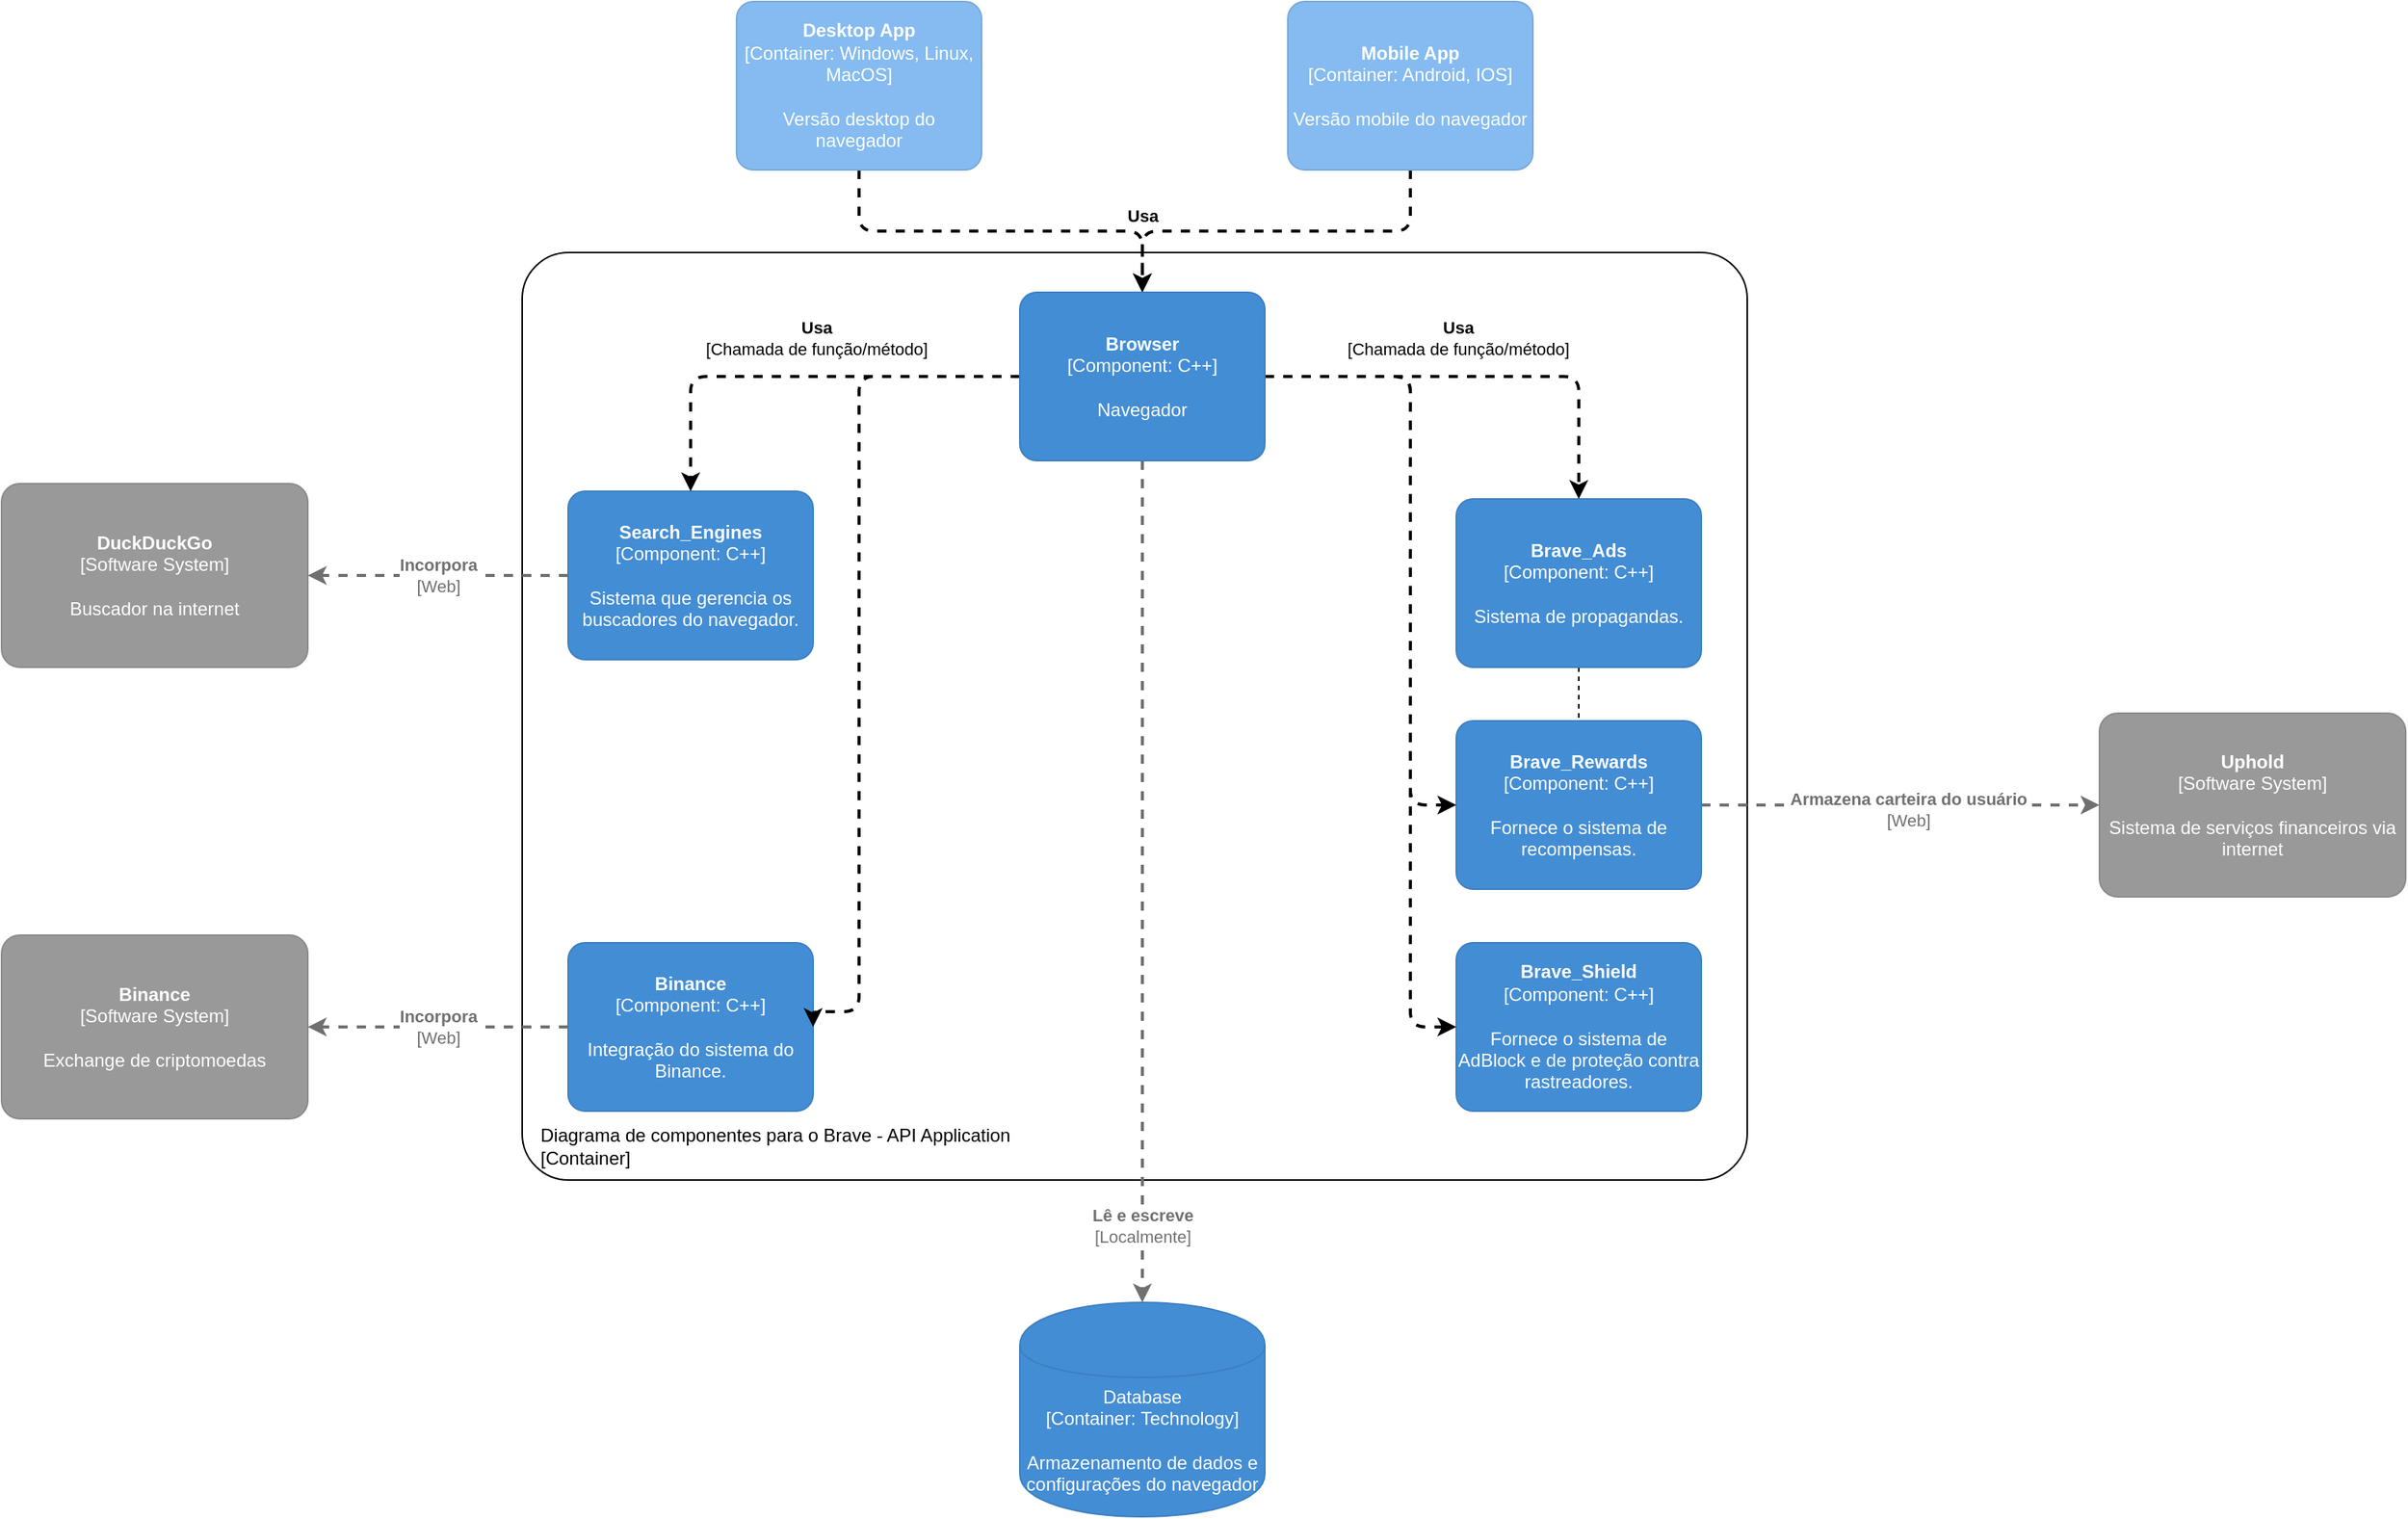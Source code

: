 <mxfile version="13.7.9" type="device"><diagram id="0435MeG3WskW4JsQaZyl" name="Page-1"><mxGraphModel dx="1431" dy="1306" grid="1" gridSize="10" guides="1" tooltips="1" connect="1" arrows="1" fold="1" page="1" pageScale="1" pageWidth="1169" pageHeight="827" math="0" shadow="0"><root><mxCell id="0"/><mxCell id="1" parent="0"/><object placeholders="1" c4Name="Diagrama de componentes para o Brave - API Application" c4Type="ExecutionEnvironment" c4Application="Container" label="&lt;div style=&quot;text-align: left&quot;&gt;%c4Name%&lt;/div&gt;&lt;div style=&quot;text-align: left&quot;&gt;[%c4Application%]&lt;/div&gt;" id="jqznbxmOP5o7GNvLgFG9-1"><mxCell style="rounded=1;whiteSpace=wrap;html=1;labelBackgroundColor=none;fillColor=#ffffff;fontColor=#000000;align=left;arcSize=5;strokeColor=#000000;verticalAlign=bottom;metaEdit=1;metaData={&quot;c4Type&quot;:{&quot;editable&quot;:false}};points=[[0.25,0,0],[0.5,0,0],[0.75,0,0],[1,0.25,0],[1,0.5,0],[1,0.75,0],[0.75,1,0],[0.5,1,0],[0.25,1,0],[0,0.75,0],[0,0.5,0],[0,0.25,0]];spacingLeft=10;spacingBottom=5;" parent="1" vertex="1"><mxGeometry x="180" y="134" width="800" height="606" as="geometry"/></mxCell></object><mxCell id="jqznbxmOP5o7GNvLgFG9-43" style="edgeStyle=orthogonalEdgeStyle;rounded=1;jumpStyle=none;orthogonalLoop=1;jettySize=auto;html=1;exitX=0.5;exitY=1;exitDx=0;exitDy=0;exitPerimeter=0;entryX=0.5;entryY=0;entryDx=0;entryDy=0;entryPerimeter=0;shadow=0;dashed=1;endArrow=classic;endFill=1;strokeWidth=2;" parent="1" source="jqznbxmOP5o7GNvLgFG9-2" target="jqznbxmOP5o7GNvLgFG9-23" edge="1"><mxGeometry relative="1" as="geometry"/></mxCell><mxCell id="jqznbxmOP5o7GNvLgFG9-45" value="&lt;b&gt;Usa&lt;/b&gt;" style="edgeLabel;html=1;align=center;verticalAlign=middle;resizable=0;points=[];" parent="jqznbxmOP5o7GNvLgFG9-43" vertex="1" connectable="0"><mxGeometry x="0.431" y="-2" relative="1" as="geometry"><mxPoint x="35.53" y="-11.94" as="offset"/></mxGeometry></mxCell><object placeholders="1" c4Name="Desktop App" c4Type="Container" c4Technology="Windows, Linux, MacOS" c4Description="Versão desktop do navegador" label="&lt;b&gt;%c4Name%&lt;/b&gt;&lt;div&gt;[%c4Type%: %c4Technology%]&lt;/div&gt;&lt;br&gt;&lt;div&gt;%c4Description%&lt;/div&gt;" id="jqznbxmOP5o7GNvLgFG9-2"><mxCell style="rounded=1;whiteSpace=wrap;html=1;labelBackgroundColor=none;fillColor=#85BBF0;fontColor=#ffffff;align=center;arcSize=10;strokeColor=#78A8D8;metaEdit=1;metaData={&quot;c4Type&quot;:{&quot;editable&quot;:false}};points=[[0.25,0,0],[0.5,0,0],[0.75,0,0],[1,0.25,0],[1,0.5,0],[1,0.75,0],[0.75,1,0],[0.5,1,0],[0.25,1,0],[0,0.75,0],[0,0.5,0],[0,0.25,0]];" parent="1" vertex="1"><mxGeometry x="320" y="-30" width="160" height="110.0" as="geometry"/></mxCell></object><mxCell id="jqznbxmOP5o7GNvLgFG9-44" style="edgeStyle=orthogonalEdgeStyle;rounded=1;jumpStyle=none;orthogonalLoop=1;jettySize=auto;html=1;exitX=0.5;exitY=1;exitDx=0;exitDy=0;exitPerimeter=0;shadow=0;dashed=1;endArrow=classic;endFill=1;strokeWidth=2;" parent="1" source="jqznbxmOP5o7GNvLgFG9-3" target="jqznbxmOP5o7GNvLgFG9-23" edge="1"><mxGeometry relative="1" as="geometry"/></mxCell><object placeholders="1" c4Name="Mobile App" c4Type="Container" c4Technology="Android, IOS" c4Description="Versão mobile do navegador" label="&lt;b&gt;%c4Name%&lt;/b&gt;&lt;div&gt;[%c4Type%: %c4Technology%]&lt;/div&gt;&lt;br&gt;&lt;div&gt;%c4Description%&lt;/div&gt;" id="jqznbxmOP5o7GNvLgFG9-3"><mxCell style="rounded=1;whiteSpace=wrap;html=1;labelBackgroundColor=none;fillColor=#85BBF0;fontColor=#ffffff;align=center;arcSize=10;strokeColor=#78A8D8;metaEdit=1;metaData={&quot;c4Type&quot;:{&quot;editable&quot;:false}};points=[[0.25,0,0],[0.5,0,0],[0.75,0,0],[1,0.25,0],[1,0.5,0],[1,0.75,0],[0.75,1,0],[0.5,1,0],[0.25,1,0],[0,0.75,0],[0,0.5,0],[0,0.25,0]];" parent="1" vertex="1"><mxGeometry x="680" y="-30" width="160" height="110.0" as="geometry"/></mxCell></object><object placeholders="1" c4Type="Database" c4Technology="Technology" c4Description="Armazenamento de dados e configurações do navegador" label="%c4Type%&lt;div&gt;[Container:&amp;nbsp;%c4Technology%]&lt;/div&gt;&lt;br&gt;&lt;div&gt;%c4Description%&lt;/div&gt;" id="jqznbxmOP5o7GNvLgFG9-4"><mxCell style="shape=cylinder;whiteSpace=wrap;html=1;boundedLbl=1;rounded=0;labelBackgroundColor=none;fillColor=#438DD5;fontSize=12;fontColor=#ffffff;align=center;strokeColor=#3C7FC0;metaEdit=1;points=[[0.5,0,0],[1,0.25,0],[1,0.5,0],[1,0.75,0],[0.5,1,0],[0,0.75,0],[0,0.5,0],[0,0.25,0]];metaData={&quot;c4Type&quot;:{&quot;editable&quot;:false}};" parent="1" vertex="1"><mxGeometry x="505" y="820" width="160" height="140" as="geometry"/></mxCell></object><object placeholders="1" c4Name="Uphold" c4Type="Software System" c4Description="Sistema de serviços financeiros via internet" label="&lt;b&gt;%c4Name%&lt;/b&gt;&lt;div&gt;[%c4Type%]&lt;/div&gt;&lt;br&gt;&lt;div&gt;%c4Description%&lt;/div&gt;" id="jqznbxmOP5o7GNvLgFG9-5"><mxCell style="rounded=1;whiteSpace=wrap;html=1;labelBackgroundColor=none;fillColor=#999999;fontColor=#ffffff;align=center;arcSize=10;strokeColor=#8A8A8A;metaEdit=1;metaData={&quot;c4Type&quot;:{&quot;editable&quot;:false}};points=[[0.25,0,0],[0.5,0,0],[0.75,0,0],[1,0.25,0],[1,0.5,0],[1,0.75,0],[0.75,1,0],[0.5,1,0],[0.25,1,0],[0,0.75,0],[0,0.5,0],[0,0.25,0]];" parent="1" vertex="1"><mxGeometry x="1210" y="435" width="200" height="120" as="geometry"/></mxCell></object><object placeholders="1" c4Type="Relationship" c4Technology="Web" c4Description="Armazena carteira do usuário" label="&lt;div style=&quot;text-align: left&quot;&gt;&lt;div style=&quot;text-align: center&quot;&gt;&lt;b&gt;%c4Description%&lt;/b&gt;&lt;/div&gt;&lt;div style=&quot;text-align: center&quot;&gt;[%c4Technology%]&lt;/div&gt;&lt;/div&gt;" id="jqznbxmOP5o7GNvLgFG9-6"><mxCell style="edgeStyle=none;rounded=0;html=1;jettySize=auto;orthogonalLoop=1;strokeColor=#707070;strokeWidth=2;fontColor=#707070;jumpStyle=none;dashed=1;metaEdit=1;metaData={&quot;c4Type&quot;:{&quot;editable&quot;:false}};entryX=0;entryY=0.5;entryDx=0;entryDy=0;entryPerimeter=0;exitX=1;exitY=0.5;exitDx=0;exitDy=0;exitPerimeter=0;" parent="1" source="jqznbxmOP5o7GNvLgFG9-16" target="jqznbxmOP5o7GNvLgFG9-5" edge="1"><mxGeometry x="0.033" y="-3" width="160" relative="1" as="geometry"><mxPoint x="1000" y="530" as="sourcePoint"/><mxPoint x="920.0" y="738.037" as="targetPoint"/><mxPoint as="offset"/></mxGeometry></mxCell></object><object placeholders="1" c4Name="Binance" c4Type="Software System" c4Description="Exchange de criptomoedas" label="&lt;b&gt;%c4Name%&lt;/b&gt;&lt;div&gt;[%c4Type%]&lt;/div&gt;&lt;br&gt;&lt;div&gt;%c4Description%&lt;/div&gt;" id="jqznbxmOP5o7GNvLgFG9-8"><mxCell style="rounded=1;whiteSpace=wrap;html=1;labelBackgroundColor=none;fillColor=#999999;fontColor=#ffffff;align=center;arcSize=10;strokeColor=#8A8A8A;metaEdit=1;metaData={&quot;c4Type&quot;:{&quot;editable&quot;:false}};points=[[0.25,0,0],[0.5,0,0],[0.75,0,0],[1,0.25,0],[1,0.5,0],[1,0.75,0],[0.75,1,0],[0.5,1,0],[0.25,1,0],[0,0.75,0],[0,0.5,0],[0,0.25,0]];" parent="1" vertex="1"><mxGeometry x="-160" y="580" width="200" height="120" as="geometry"/></mxCell></object><object placeholders="1" c4Name="DuckDuckGo" c4Type="Software System" c4Description="Buscador na internet" label="&lt;b&gt;%c4Name%&lt;/b&gt;&lt;div&gt;[%c4Type%]&lt;/div&gt;&lt;br&gt;&lt;div&gt;%c4Description%&lt;/div&gt;" id="jqznbxmOP5o7GNvLgFG9-9"><mxCell style="rounded=1;whiteSpace=wrap;html=1;labelBackgroundColor=none;fillColor=#999999;fontColor=#ffffff;align=center;arcSize=10;strokeColor=#8A8A8A;metaEdit=1;metaData={&quot;c4Type&quot;:{&quot;editable&quot;:false}};points=[[0.25,0,0],[0.5,0,0],[0.75,0,0],[1,0.25,0],[1,0.5,0],[1,0.75,0],[0.75,1,0],[0.5,1,0],[0.25,1,0],[0,0.75,0],[0,0.5,0],[0,0.25,0]];" parent="1" vertex="1"><mxGeometry x="-160" y="285" width="200" height="120" as="geometry"/></mxCell></object><object placeholders="1" c4Type="Relationship" c4Technology="Web" c4Description="Incorpora" label="&lt;div style=&quot;text-align: left&quot;&gt;&lt;div style=&quot;text-align: center&quot;&gt;&lt;b&gt;%c4Description%&lt;/b&gt;&lt;/div&gt;&lt;div style=&quot;text-align: center&quot;&gt;[%c4Technology%]&lt;/div&gt;&lt;/div&gt;" id="jqznbxmOP5o7GNvLgFG9-10"><mxCell style="edgeStyle=none;rounded=0;html=1;entryX=1;entryY=0.5;jettySize=auto;orthogonalLoop=1;strokeColor=#707070;strokeWidth=2;fontColor=#707070;jumpStyle=none;dashed=1;metaEdit=1;metaData={&quot;c4Type&quot;:{&quot;editable&quot;:false}};entryDx=0;entryDy=0;entryPerimeter=0;exitX=0;exitY=0.5;exitDx=0;exitDy=0;exitPerimeter=0;" parent="1" source="jqznbxmOP5o7GNvLgFG9-17" target="jqznbxmOP5o7GNvLgFG9-8" edge="1"><mxGeometry width="160" relative="1" as="geometry"><mxPoint x="140" y="560" as="sourcePoint"/><mxPoint x="80" y="580.0" as="targetPoint"/></mxGeometry></mxCell></object><object placeholders="1" c4Type="Relationship" c4Technology="Web" c4Description="Incorpora" label="&lt;div style=&quot;text-align: left&quot;&gt;&lt;div style=&quot;text-align: center&quot;&gt;&lt;b&gt;%c4Description%&lt;/b&gt;&lt;/div&gt;&lt;div style=&quot;text-align: center&quot;&gt;[%c4Technology%]&lt;/div&gt;&lt;/div&gt;" id="jqznbxmOP5o7GNvLgFG9-11"><mxCell style="edgeStyle=none;rounded=0;html=1;entryX=1;entryY=0.5;jettySize=auto;orthogonalLoop=1;strokeColor=#707070;strokeWidth=2;fontColor=#707070;jumpStyle=none;dashed=1;metaEdit=1;metaData={&quot;c4Type&quot;:{&quot;editable&quot;:false}};entryDx=0;entryDy=0;entryPerimeter=0;exitX=0;exitY=0.5;exitDx=0;exitDy=0;exitPerimeter=0;" parent="1" source="jqznbxmOP5o7GNvLgFG9-21" target="jqznbxmOP5o7GNvLgFG9-9" edge="1"><mxGeometry width="160" relative="1" as="geometry"><mxPoint x="330" y="590.0" as="sourcePoint"/><mxPoint x="90" y="590.0" as="targetPoint"/></mxGeometry></mxCell></object><object placeholders="1" c4Type="Relationship" c4Technology="Localmente" c4Description="Lê e escreve" label="&lt;div style=&quot;text-align: left&quot;&gt;&lt;div style=&quot;text-align: center&quot;&gt;&lt;b&gt;%c4Description%&lt;/b&gt;&lt;/div&gt;&lt;div style=&quot;text-align: center&quot;&gt;[%c4Technology%]&lt;/div&gt;&lt;/div&gt;" id="jqznbxmOP5o7GNvLgFG9-12"><mxCell style="edgeStyle=none;rounded=0;html=1;jettySize=auto;orthogonalLoop=1;strokeColor=#707070;strokeWidth=2;fontColor=#707070;jumpStyle=none;dashed=1;metaEdit=1;metaData={&quot;c4Type&quot;:{&quot;editable&quot;:false}};entryX=0.5;entryY=0;entryDx=0;entryDy=0;entryPerimeter=0;exitX=0.5;exitY=1;exitDx=0;exitDy=0;exitPerimeter=0;" parent="1" source="jqznbxmOP5o7GNvLgFG9-23" target="jqznbxmOP5o7GNvLgFG9-4" edge="1"><mxGeometry x="0.818" width="160" relative="1" as="geometry"><mxPoint x="440" y="810" as="sourcePoint"/><mxPoint x="421" y="870" as="targetPoint"/><mxPoint as="offset"/></mxGeometry></mxCell></object><object placeholders="1" c4Name="Brave_Shield" c4Type="Component" c4Technology="C++" c4Description="Fornece o sistema de AdBlock e de proteção contra rastreadores." label="&lt;b&gt;%c4Name%&lt;/b&gt;&lt;div&gt;[%c4Type%: %c4Technology%]&lt;/div&gt;&lt;br&gt;&lt;div&gt;%c4Description%&lt;/div&gt;" id="jqznbxmOP5o7GNvLgFG9-15"><mxCell style="rounded=1;whiteSpace=wrap;html=1;labelBackgroundColor=none;fillColor=#438DD5;fontColor=#ffffff;align=center;arcSize=10;strokeColor=#3C7FC0;metaEdit=1;metaData={&quot;c4Type&quot;:{&quot;editable&quot;:false}};points=[[0.25,0,0],[0.5,0,0],[0.75,0,0],[1,0.25,0],[1,0.5,0],[1,0.75,0],[0.75,1,0],[0.5,1,0],[0.25,1,0],[0,0.75,0],[0,0.5,0],[0,0.25,0]];" parent="1" vertex="1"><mxGeometry x="790" y="585" width="160" height="110.0" as="geometry"/></mxCell></object><object placeholders="1" c4Name="Brave_Rewards" c4Type="Component" c4Technology="C++" c4Description="Fornece o sistema de recompensas." label="&lt;b&gt;%c4Name%&lt;/b&gt;&lt;div&gt;[%c4Type%: %c4Technology%]&lt;/div&gt;&lt;br&gt;&lt;div&gt;%c4Description%&lt;/div&gt;" id="jqznbxmOP5o7GNvLgFG9-16"><mxCell style="rounded=1;whiteSpace=wrap;html=1;labelBackgroundColor=none;fillColor=#438DD5;fontColor=#ffffff;align=center;arcSize=10;strokeColor=#3C7FC0;metaEdit=1;metaData={&quot;c4Type&quot;:{&quot;editable&quot;:false}};points=[[0.25,0,0],[0.5,0,0],[0.75,0,0],[1,0.25,0],[1,0.5,0],[1,0.75,0],[0.75,1,0],[0.5,1,0],[0.25,1,0],[0,0.75,0],[0,0.5,0],[0,0.25,0]];" parent="1" vertex="1"><mxGeometry x="790" y="440" width="160" height="110.0" as="geometry"/></mxCell></object><object placeholders="1" c4Name="Binance" c4Type="Component" c4Technology="C++" c4Description="Integração do sistema do Binance." label="&lt;b&gt;%c4Name%&lt;/b&gt;&lt;div&gt;[%c4Type%: %c4Technology%]&lt;/div&gt;&lt;br&gt;&lt;div&gt;%c4Description%&lt;/div&gt;" id="jqznbxmOP5o7GNvLgFG9-17"><mxCell style="rounded=1;whiteSpace=wrap;html=1;labelBackgroundColor=none;fillColor=#438DD5;fontColor=#ffffff;align=center;arcSize=10;strokeColor=#3C7FC0;metaEdit=1;metaData={&quot;c4Type&quot;:{&quot;editable&quot;:false}};points=[[0.25,0,0],[0.5,0,0],[0.75,0,0],[1,0.25,0],[1,0.5,0],[1,0.75,0],[0.75,1,0],[0.5,1,0],[0.25,1,0],[0,0.75,0],[0,0.5,0],[0,0.25,0]];" parent="1" vertex="1"><mxGeometry x="210" y="585" width="160" height="110.0" as="geometry"/></mxCell></object><mxCell id="jqznbxmOP5o7GNvLgFG9-20" style="edgeStyle=orthogonalEdgeStyle;rounded=0;orthogonalLoop=1;jettySize=auto;html=1;exitX=0.5;exitY=1;exitDx=0;exitDy=0;exitPerimeter=0;entryX=0.5;entryY=0;entryDx=0;entryDy=0;entryPerimeter=0;endArrow=none;endFill=0;jumpStyle=none;dashed=1;" parent="1" source="jqznbxmOP5o7GNvLgFG9-18" target="jqznbxmOP5o7GNvLgFG9-16" edge="1"><mxGeometry relative="1" as="geometry"/></mxCell><object placeholders="1" c4Name="Brave_Ads" c4Type="Component" c4Technology="C++" c4Description="Sistema de propagandas." label="&lt;b&gt;%c4Name%&lt;/b&gt;&lt;div&gt;[%c4Type%: %c4Technology%]&lt;/div&gt;&lt;br&gt;&lt;div&gt;%c4Description%&lt;/div&gt;" id="jqznbxmOP5o7GNvLgFG9-18"><mxCell style="rounded=1;whiteSpace=wrap;html=1;labelBackgroundColor=none;fillColor=#438DD5;fontColor=#ffffff;align=center;arcSize=10;strokeColor=#3C7FC0;metaEdit=1;metaData={&quot;c4Type&quot;:{&quot;editable&quot;:false}};points=[[0.25,0,0],[0.5,0,0],[0.75,0,0],[1,0.25,0],[1,0.5,0],[1,0.75,0],[0.75,1,0],[0.5,1,0],[0.25,1,0],[0,0.75,0],[0,0.5,0],[0,0.25,0]];" parent="1" vertex="1"><mxGeometry x="790" y="295" width="160" height="110.0" as="geometry"/></mxCell></object><object placeholders="1" c4Name="Search_Engines" c4Type="Component" c4Technology="C++" c4Description="Sistema que gerencia os buscadores do navegador." label="&lt;b&gt;%c4Name%&lt;/b&gt;&lt;div&gt;[%c4Type%: %c4Technology%]&lt;/div&gt;&lt;br&gt;&lt;div&gt;%c4Description%&lt;/div&gt;" id="jqznbxmOP5o7GNvLgFG9-21"><mxCell style="rounded=1;whiteSpace=wrap;html=1;labelBackgroundColor=none;fillColor=#438DD5;fontColor=#ffffff;align=center;arcSize=10;strokeColor=#3C7FC0;metaEdit=1;metaData={&quot;c4Type&quot;:{&quot;editable&quot;:false}};points=[[0.25,0,0],[0.5,0,0],[0.75,0,0],[1,0.25,0],[1,0.5,0],[1,0.75,0],[0.75,1,0],[0.5,1,0],[0.25,1,0],[0,0.75,0],[0,0.5,0],[0,0.25,0]];" parent="1" vertex="1"><mxGeometry x="210" y="290" width="160" height="110.0" as="geometry"/></mxCell></object><mxCell id="jqznbxmOP5o7GNvLgFG9-31" style="edgeStyle=orthogonalEdgeStyle;rounded=1;jumpStyle=none;orthogonalLoop=1;jettySize=auto;html=1;exitX=0;exitY=0.5;exitDx=0;exitDy=0;exitPerimeter=0;entryX=0.5;entryY=0;entryDx=0;entryDy=0;entryPerimeter=0;shadow=0;dashed=1;endArrow=classic;endFill=1;strokeWidth=2;" parent="1" source="jqznbxmOP5o7GNvLgFG9-23" target="jqznbxmOP5o7GNvLgFG9-21" edge="1"><mxGeometry relative="1" as="geometry"/></mxCell><mxCell id="jqznbxmOP5o7GNvLgFG9-33" value="&lt;b&gt;Usa&lt;/b&gt;&lt;br&gt;[Chamada de função/método]" style="edgeLabel;html=1;align=center;verticalAlign=middle;resizable=0;points=[];" parent="jqznbxmOP5o7GNvLgFG9-31" vertex="1" connectable="0"><mxGeometry x="-0.027" y="1" relative="1" as="geometry"><mxPoint x="7.35" y="-26" as="offset"/></mxGeometry></mxCell><mxCell id="jqznbxmOP5o7GNvLgFG9-36" style="edgeStyle=orthogonalEdgeStyle;rounded=1;jumpStyle=none;orthogonalLoop=1;jettySize=auto;html=1;exitX=1;exitY=0.5;exitDx=0;exitDy=0;exitPerimeter=0;entryX=0.5;entryY=0;entryDx=0;entryDy=0;entryPerimeter=0;shadow=0;dashed=1;endArrow=classic;endFill=1;strokeWidth=2;" parent="1" source="jqznbxmOP5o7GNvLgFG9-23" target="jqznbxmOP5o7GNvLgFG9-18" edge="1"><mxGeometry relative="1" as="geometry"/></mxCell><mxCell id="jqznbxmOP5o7GNvLgFG9-39" value="&lt;b&gt;Usa&lt;/b&gt;&lt;br&gt;[Chamada de função/método]" style="edgeLabel;html=1;align=center;verticalAlign=middle;resizable=0;points=[];" parent="jqznbxmOP5o7GNvLgFG9-36" vertex="1" connectable="0"><mxGeometry x="-0.184" relative="1" as="geometry"><mxPoint x="9.12" y="-25" as="offset"/></mxGeometry></mxCell><mxCell id="jqznbxmOP5o7GNvLgFG9-37" style="edgeStyle=orthogonalEdgeStyle;rounded=1;jumpStyle=none;orthogonalLoop=1;jettySize=auto;html=1;exitX=1;exitY=0.5;exitDx=0;exitDy=0;exitPerimeter=0;entryX=0;entryY=0.5;entryDx=0;entryDy=0;entryPerimeter=0;shadow=0;dashed=1;endArrow=classic;endFill=1;strokeWidth=2;" parent="1" source="jqznbxmOP5o7GNvLgFG9-23" target="jqznbxmOP5o7GNvLgFG9-16" edge="1"><mxGeometry relative="1" as="geometry"><Array as="points"><mxPoint x="760" y="215"/><mxPoint x="760" y="495"/></Array></mxGeometry></mxCell><mxCell id="jqznbxmOP5o7GNvLgFG9-38" style="edgeStyle=orthogonalEdgeStyle;rounded=1;jumpStyle=none;orthogonalLoop=1;jettySize=auto;html=1;exitX=1;exitY=0.5;exitDx=0;exitDy=0;exitPerimeter=0;entryX=0;entryY=0.5;entryDx=0;entryDy=0;entryPerimeter=0;shadow=0;dashed=1;endArrow=classic;endFill=1;strokeWidth=2;" parent="1" source="jqznbxmOP5o7GNvLgFG9-23" target="jqznbxmOP5o7GNvLgFG9-15" edge="1"><mxGeometry relative="1" as="geometry"><Array as="points"><mxPoint x="760" y="215"/><mxPoint x="760" y="640"/></Array></mxGeometry></mxCell><mxCell id="jqznbxmOP5o7GNvLgFG9-42" style="edgeStyle=orthogonalEdgeStyle;rounded=1;jumpStyle=none;orthogonalLoop=1;jettySize=auto;html=1;exitX=0;exitY=0.5;exitDx=0;exitDy=0;exitPerimeter=0;entryX=1;entryY=0.5;entryDx=0;entryDy=0;entryPerimeter=0;shadow=0;dashed=1;endArrow=classic;endFill=1;strokeWidth=2;" parent="1" source="jqznbxmOP5o7GNvLgFG9-23" target="jqznbxmOP5o7GNvLgFG9-17" edge="1"><mxGeometry relative="1" as="geometry"><Array as="points"><mxPoint x="400" y="215"/><mxPoint x="400" y="630"/></Array></mxGeometry></mxCell><object placeholders="1" c4Name="Browser" c4Type="Component" c4Technology="C++" c4Description="Navegador" label="&lt;b&gt;%c4Name%&lt;/b&gt;&lt;div&gt;[%c4Type%: %c4Technology%]&lt;/div&gt;&lt;br&gt;&lt;div&gt;%c4Description%&lt;/div&gt;" id="jqznbxmOP5o7GNvLgFG9-23"><mxCell style="rounded=1;whiteSpace=wrap;html=1;labelBackgroundColor=none;fillColor=#438DD5;fontColor=#ffffff;align=center;arcSize=10;strokeColor=#3C7FC0;metaEdit=1;metaData={&quot;c4Type&quot;:{&quot;editable&quot;:false}};points=[[0.25,0,0],[0.5,0,0],[0.75,0,0],[1,0.25,0],[1,0.5,0],[1,0.75,0],[0.75,1,0],[0.5,1,0],[0.25,1,0],[0,0.75,0],[0,0.5,0],[0,0.25,0]];" parent="1" vertex="1"><mxGeometry x="505" y="160" width="160" height="110.0" as="geometry"/></mxCell></object></root></mxGraphModel></diagram></mxfile>